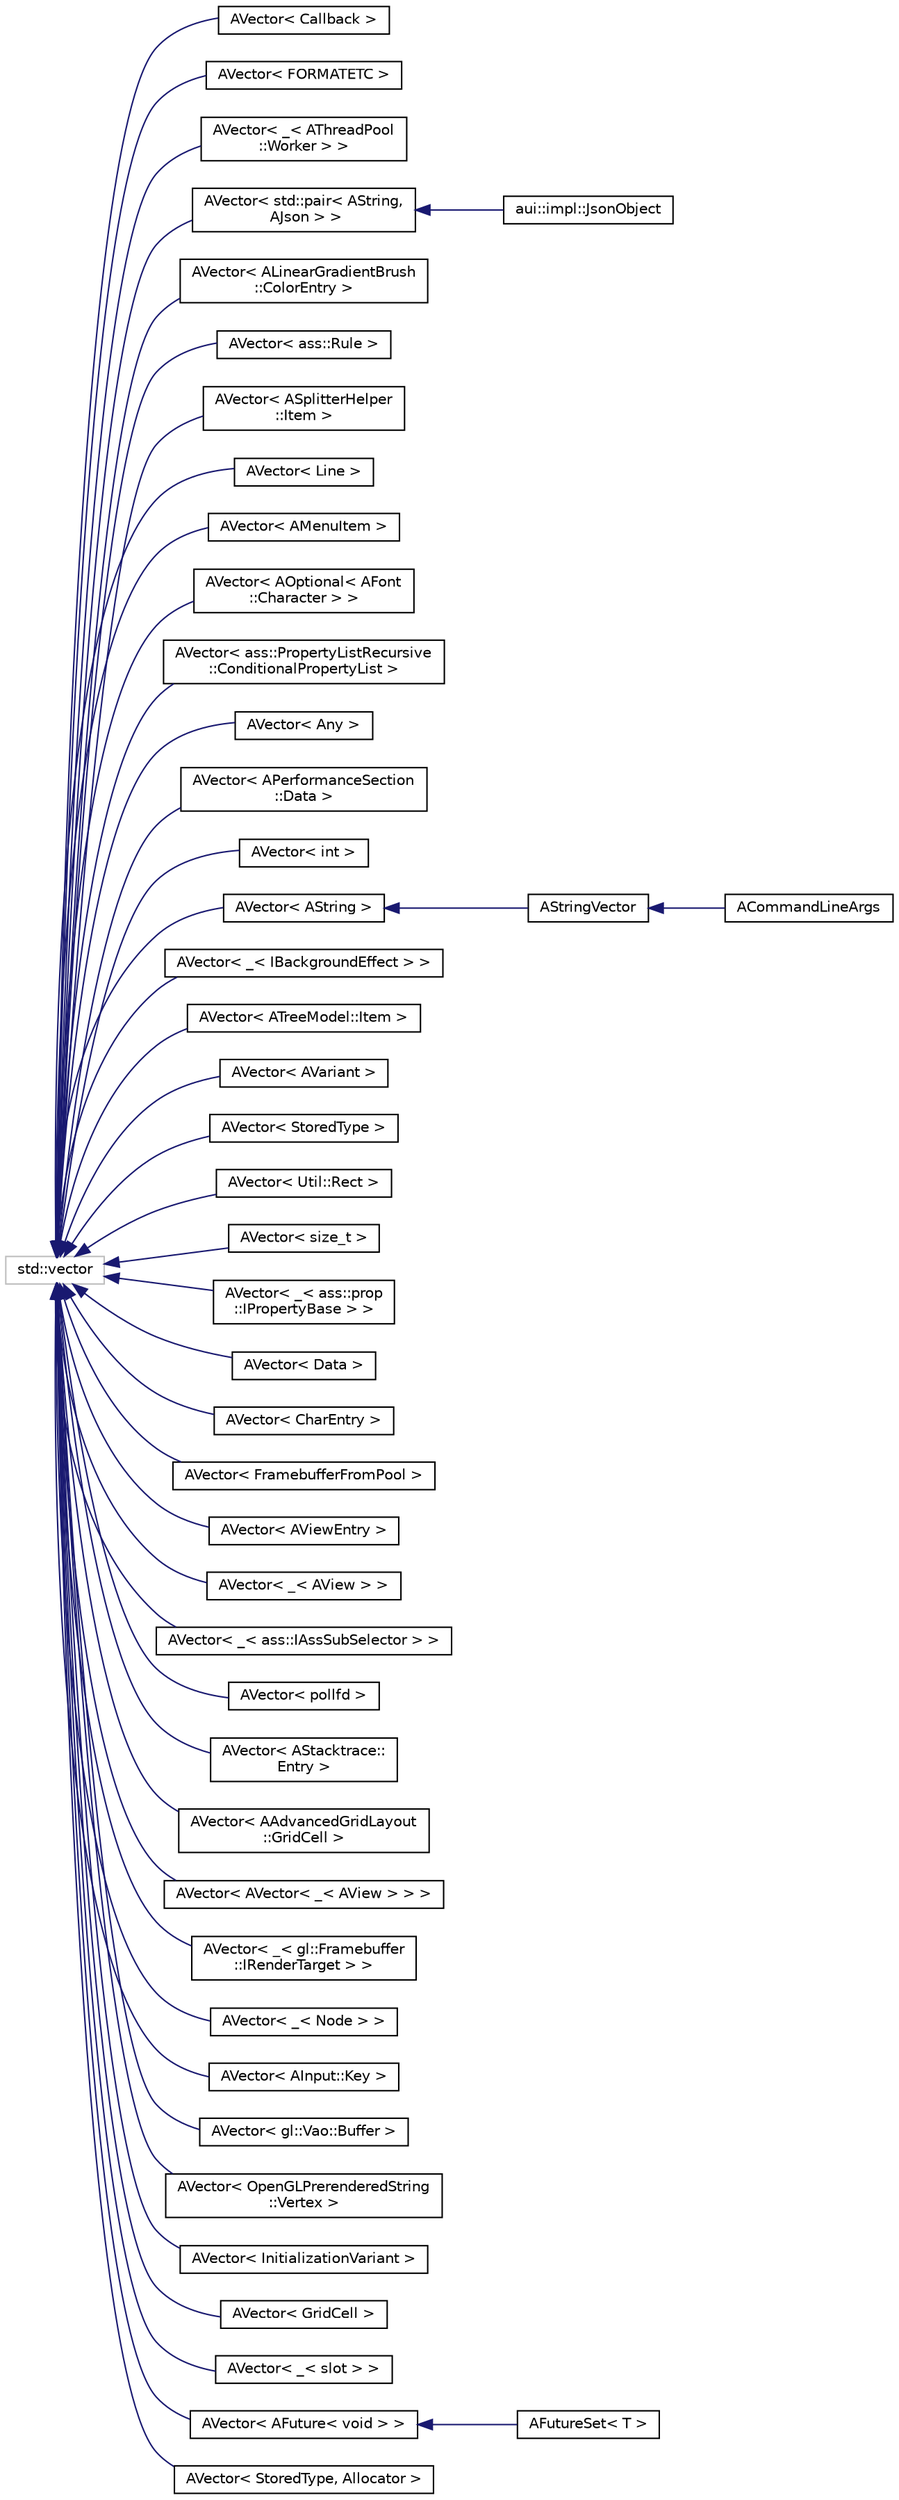digraph "Graphical Class Hierarchy"
{
 // LATEX_PDF_SIZE
  edge [fontname="Helvetica",fontsize="10",labelfontname="Helvetica",labelfontsize="10"];
  node [fontname="Helvetica",fontsize="10",shape=record];
  rankdir="LR";
  Node1209 [label="std::vector",height=0.2,width=0.4,color="grey75", fillcolor="white", style="filled",tooltip=" "];
  Node1209 -> Node0 [dir="back",color="midnightblue",fontsize="10",style="solid",fontname="Helvetica"];
  Node0 [label="AVector\< Callback \>",height=0.2,width=0.4,color="black", fillcolor="white", style="filled",URL="$classAVector.html",tooltip=" "];
  Node1209 -> Node1211 [dir="back",color="midnightblue",fontsize="10",style="solid",fontname="Helvetica"];
  Node1211 [label="AVector\< FORMATETC \>",height=0.2,width=0.4,color="black", fillcolor="white", style="filled",URL="$classAVector.html",tooltip=" "];
  Node1209 -> Node1212 [dir="back",color="midnightblue",fontsize="10",style="solid",fontname="Helvetica"];
  Node1212 [label="AVector\< _\< AThreadPool\l::Worker \> \>",height=0.2,width=0.4,color="black", fillcolor="white", style="filled",URL="$classAVector.html",tooltip=" "];
  Node1209 -> Node1213 [dir="back",color="midnightblue",fontsize="10",style="solid",fontname="Helvetica"];
  Node1213 [label="AVector\< std::pair\< AString,\l AJson \> \>",height=0.2,width=0.4,color="black", fillcolor="white", style="filled",URL="$classAVector.html",tooltip=" "];
  Node1213 -> Node1214 [dir="back",color="midnightblue",fontsize="10",style="solid",fontname="Helvetica"];
  Node1214 [label="aui::impl::JsonObject",height=0.2,width=0.4,color="black", fillcolor="white", style="filled",URL="$structaui_1_1impl_1_1JsonObject.html",tooltip=" "];
  Node1209 -> Node1215 [dir="back",color="midnightblue",fontsize="10",style="solid",fontname="Helvetica"];
  Node1215 [label="AVector\< ALinearGradientBrush\l::ColorEntry \>",height=0.2,width=0.4,color="black", fillcolor="white", style="filled",URL="$classAVector.html",tooltip=" "];
  Node1209 -> Node1216 [dir="back",color="midnightblue",fontsize="10",style="solid",fontname="Helvetica"];
  Node1216 [label="AVector\< ass::Rule \>",height=0.2,width=0.4,color="black", fillcolor="white", style="filled",URL="$classAVector.html",tooltip=" "];
  Node1209 -> Node1217 [dir="back",color="midnightblue",fontsize="10",style="solid",fontname="Helvetica"];
  Node1217 [label="AVector\< ASplitterHelper\l::Item \>",height=0.2,width=0.4,color="black", fillcolor="white", style="filled",URL="$classAVector.html",tooltip=" "];
  Node1209 -> Node1218 [dir="back",color="midnightblue",fontsize="10",style="solid",fontname="Helvetica"];
  Node1218 [label="AVector\< Line \>",height=0.2,width=0.4,color="black", fillcolor="white", style="filled",URL="$classAVector.html",tooltip=" "];
  Node1209 -> Node1219 [dir="back",color="midnightblue",fontsize="10",style="solid",fontname="Helvetica"];
  Node1219 [label="AVector\< AMenuItem \>",height=0.2,width=0.4,color="black", fillcolor="white", style="filled",URL="$classAVector.html",tooltip=" "];
  Node1209 -> Node1220 [dir="back",color="midnightblue",fontsize="10",style="solid",fontname="Helvetica"];
  Node1220 [label="AVector\< AOptional\< AFont\l::Character \> \>",height=0.2,width=0.4,color="black", fillcolor="white", style="filled",URL="$classAVector.html",tooltip=" "];
  Node1209 -> Node1221 [dir="back",color="midnightblue",fontsize="10",style="solid",fontname="Helvetica"];
  Node1221 [label="AVector\< ass::PropertyListRecursive\l::ConditionalPropertyList \>",height=0.2,width=0.4,color="black", fillcolor="white", style="filled",URL="$classAVector.html",tooltip=" "];
  Node1209 -> Node1222 [dir="back",color="midnightblue",fontsize="10",style="solid",fontname="Helvetica"];
  Node1222 [label="AVector\< Any \>",height=0.2,width=0.4,color="black", fillcolor="white", style="filled",URL="$classAVector.html",tooltip=" "];
  Node1209 -> Node1223 [dir="back",color="midnightblue",fontsize="10",style="solid",fontname="Helvetica"];
  Node1223 [label="AVector\< APerformanceSection\l::Data \>",height=0.2,width=0.4,color="black", fillcolor="white", style="filled",URL="$classAVector.html",tooltip=" "];
  Node1209 -> Node1224 [dir="back",color="midnightblue",fontsize="10",style="solid",fontname="Helvetica"];
  Node1224 [label="AVector\< int \>",height=0.2,width=0.4,color="black", fillcolor="white", style="filled",URL="$classAVector.html",tooltip=" "];
  Node1209 -> Node1225 [dir="back",color="midnightblue",fontsize="10",style="solid",fontname="Helvetica"];
  Node1225 [label="AVector\< AString \>",height=0.2,width=0.4,color="black", fillcolor="white", style="filled",URL="$classAVector.html",tooltip=" "];
  Node1225 -> Node1226 [dir="back",color="midnightblue",fontsize="10",style="solid",fontname="Helvetica"];
  Node1226 [label="AStringVector",height=0.2,width=0.4,color="black", fillcolor="white", style="filled",URL="$classAStringVector.html",tooltip="An AVector with string-related functions."];
  Node1226 -> Node1227 [dir="back",color="midnightblue",fontsize="10",style="solid",fontname="Helvetica"];
  Node1227 [label="ACommandLineArgs",height=0.2,width=0.4,color="black", fillcolor="white", style="filled",URL="$classACommandLineArgs.html",tooltip="Simple command line arguments parser."];
  Node1209 -> Node1228 [dir="back",color="midnightblue",fontsize="10",style="solid",fontname="Helvetica"];
  Node1228 [label="AVector\< _\< IBackgroundEffect \> \>",height=0.2,width=0.4,color="black", fillcolor="white", style="filled",URL="$classAVector.html",tooltip=" "];
  Node1209 -> Node1229 [dir="back",color="midnightblue",fontsize="10",style="solid",fontname="Helvetica"];
  Node1229 [label="AVector\< ATreeModel::Item \>",height=0.2,width=0.4,color="black", fillcolor="white", style="filled",URL="$classAVector.html",tooltip=" "];
  Node1209 -> Node1230 [dir="back",color="midnightblue",fontsize="10",style="solid",fontname="Helvetica"];
  Node1230 [label="AVector\< AVariant \>",height=0.2,width=0.4,color="black", fillcolor="white", style="filled",URL="$classAVector.html",tooltip=" "];
  Node1209 -> Node1231 [dir="back",color="midnightblue",fontsize="10",style="solid",fontname="Helvetica"];
  Node1231 [label="AVector\< StoredType \>",height=0.2,width=0.4,color="black", fillcolor="white", style="filled",URL="$classAVector.html",tooltip=" "];
  Node1209 -> Node1232 [dir="back",color="midnightblue",fontsize="10",style="solid",fontname="Helvetica"];
  Node1232 [label="AVector\< Util::Rect \>",height=0.2,width=0.4,color="black", fillcolor="white", style="filled",URL="$classAVector.html",tooltip=" "];
  Node1209 -> Node1233 [dir="back",color="midnightblue",fontsize="10",style="solid",fontname="Helvetica"];
  Node1233 [label="AVector\< size_t \>",height=0.2,width=0.4,color="black", fillcolor="white", style="filled",URL="$classAVector.html",tooltip=" "];
  Node1209 -> Node1234 [dir="back",color="midnightblue",fontsize="10",style="solid",fontname="Helvetica"];
  Node1234 [label="AVector\< _\< ass::prop\l::IPropertyBase \> \>",height=0.2,width=0.4,color="black", fillcolor="white", style="filled",URL="$classAVector.html",tooltip=" "];
  Node1209 -> Node1235 [dir="back",color="midnightblue",fontsize="10",style="solid",fontname="Helvetica"];
  Node1235 [label="AVector\< Data \>",height=0.2,width=0.4,color="black", fillcolor="white", style="filled",URL="$classAVector.html",tooltip=" "];
  Node1209 -> Node1236 [dir="back",color="midnightblue",fontsize="10",style="solid",fontname="Helvetica"];
  Node1236 [label="AVector\< CharEntry \>",height=0.2,width=0.4,color="black", fillcolor="white", style="filled",URL="$classAVector.html",tooltip=" "];
  Node1209 -> Node1237 [dir="back",color="midnightblue",fontsize="10",style="solid",fontname="Helvetica"];
  Node1237 [label="AVector\< FramebufferFromPool \>",height=0.2,width=0.4,color="black", fillcolor="white", style="filled",URL="$classAVector.html",tooltip=" "];
  Node1209 -> Node1238 [dir="back",color="midnightblue",fontsize="10",style="solid",fontname="Helvetica"];
  Node1238 [label="AVector\< AViewEntry \>",height=0.2,width=0.4,color="black", fillcolor="white", style="filled",URL="$classAVector.html",tooltip=" "];
  Node1209 -> Node1239 [dir="back",color="midnightblue",fontsize="10",style="solid",fontname="Helvetica"];
  Node1239 [label="AVector\< _\< AView \> \>",height=0.2,width=0.4,color="black", fillcolor="white", style="filled",URL="$classAVector.html",tooltip=" "];
  Node1209 -> Node1240 [dir="back",color="midnightblue",fontsize="10",style="solid",fontname="Helvetica"];
  Node1240 [label="AVector\< _\< ass::IAssSubSelector \> \>",height=0.2,width=0.4,color="black", fillcolor="white", style="filled",URL="$classAVector.html",tooltip=" "];
  Node1209 -> Node1241 [dir="back",color="midnightblue",fontsize="10",style="solid",fontname="Helvetica"];
  Node1241 [label="AVector\< pollfd \>",height=0.2,width=0.4,color="black", fillcolor="white", style="filled",URL="$classAVector.html",tooltip=" "];
  Node1209 -> Node1242 [dir="back",color="midnightblue",fontsize="10",style="solid",fontname="Helvetica"];
  Node1242 [label="AVector\< AStacktrace::\lEntry \>",height=0.2,width=0.4,color="black", fillcolor="white", style="filled",URL="$classAVector.html",tooltip=" "];
  Node1209 -> Node1243 [dir="back",color="midnightblue",fontsize="10",style="solid",fontname="Helvetica"];
  Node1243 [label="AVector\< AAdvancedGridLayout\l::GridCell \>",height=0.2,width=0.4,color="black", fillcolor="white", style="filled",URL="$classAVector.html",tooltip=" "];
  Node1209 -> Node1244 [dir="back",color="midnightblue",fontsize="10",style="solid",fontname="Helvetica"];
  Node1244 [label="AVector\< AVector\< _\< AView \> \> \>",height=0.2,width=0.4,color="black", fillcolor="white", style="filled",URL="$classAVector.html",tooltip=" "];
  Node1209 -> Node1245 [dir="back",color="midnightblue",fontsize="10",style="solid",fontname="Helvetica"];
  Node1245 [label="AVector\< _\< gl::Framebuffer\l::IRenderTarget \> \>",height=0.2,width=0.4,color="black", fillcolor="white", style="filled",URL="$classAVector.html",tooltip=" "];
  Node1209 -> Node1246 [dir="back",color="midnightblue",fontsize="10",style="solid",fontname="Helvetica"];
  Node1246 [label="AVector\< _\< Node \> \>",height=0.2,width=0.4,color="black", fillcolor="white", style="filled",URL="$classAVector.html",tooltip=" "];
  Node1209 -> Node1247 [dir="back",color="midnightblue",fontsize="10",style="solid",fontname="Helvetica"];
  Node1247 [label="AVector\< AInput::Key \>",height=0.2,width=0.4,color="black", fillcolor="white", style="filled",URL="$classAVector.html",tooltip=" "];
  Node1209 -> Node1248 [dir="back",color="midnightblue",fontsize="10",style="solid",fontname="Helvetica"];
  Node1248 [label="AVector\< gl::Vao::Buffer \>",height=0.2,width=0.4,color="black", fillcolor="white", style="filled",URL="$classAVector.html",tooltip=" "];
  Node1209 -> Node1249 [dir="back",color="midnightblue",fontsize="10",style="solid",fontname="Helvetica"];
  Node1249 [label="AVector\< OpenGLPrerenderedString\l::Vertex \>",height=0.2,width=0.4,color="black", fillcolor="white", style="filled",URL="$classAVector.html",tooltip=" "];
  Node1209 -> Node1250 [dir="back",color="midnightblue",fontsize="10",style="solid",fontname="Helvetica"];
  Node1250 [label="AVector\< InitializationVariant \>",height=0.2,width=0.4,color="black", fillcolor="white", style="filled",URL="$classAVector.html",tooltip=" "];
  Node1209 -> Node1251 [dir="back",color="midnightblue",fontsize="10",style="solid",fontname="Helvetica"];
  Node1251 [label="AVector\< GridCell \>",height=0.2,width=0.4,color="black", fillcolor="white", style="filled",URL="$classAVector.html",tooltip=" "];
  Node1209 -> Node1252 [dir="back",color="midnightblue",fontsize="10",style="solid",fontname="Helvetica"];
  Node1252 [label="AVector\< _\< slot \> \>",height=0.2,width=0.4,color="black", fillcolor="white", style="filled",URL="$classAVector.html",tooltip=" "];
  Node1209 -> Node1253 [dir="back",color="midnightblue",fontsize="10",style="solid",fontname="Helvetica"];
  Node1253 [label="AVector\< AFuture\< void \> \>",height=0.2,width=0.4,color="black", fillcolor="white", style="filled",URL="$classAVector.html",tooltip=" "];
  Node1253 -> Node1254 [dir="back",color="midnightblue",fontsize="10",style="solid",fontname="Helvetica"];
  Node1254 [label="AFutureSet\< T \>",height=0.2,width=0.4,color="black", fillcolor="white", style="filled",URL="$classAFutureSet.html",tooltip="Manages multiple futures."];
  Node1209 -> Node1255 [dir="back",color="midnightblue",fontsize="10",style="solid",fontname="Helvetica"];
  Node1255 [label="AVector\< StoredType, Allocator \>",height=0.2,width=0.4,color="black", fillcolor="white", style="filled",URL="$classAVector.html",tooltip="A std::vector with AUI extensions."];
}
